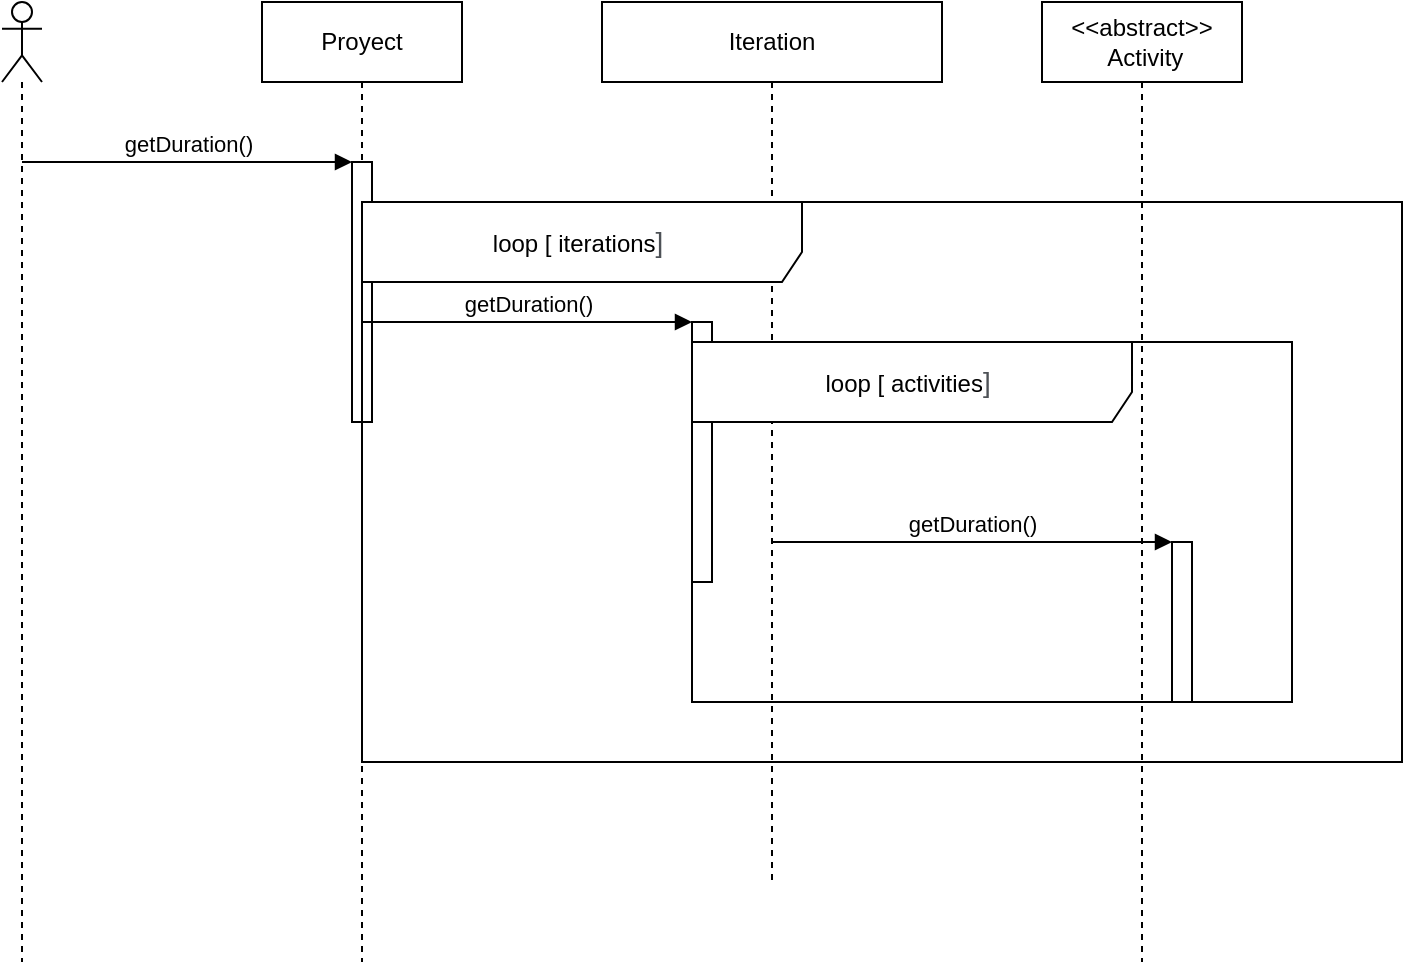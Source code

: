 <mxfile version="14.6.1" type="device"><diagram id="6GIYJBGHfACo4xqdFHk5" name="Página-1"><mxGraphModel dx="862" dy="425" grid="1" gridSize="10" guides="1" tooltips="1" connect="1" arrows="1" fold="1" page="1" pageScale="1" pageWidth="850" pageHeight="1000" math="0" shadow="0"><root><mxCell id="0"/><mxCell id="1" parent="0"/><mxCell id="5PN5GNTG0ArRklBvE2kT-1" value="" style="shape=umlLifeline;participant=umlActor;perimeter=lifelinePerimeter;whiteSpace=wrap;html=1;container=1;collapsible=0;recursiveResize=0;verticalAlign=top;spacingTop=36;outlineConnect=0;" parent="1" vertex="1"><mxGeometry x="110" y="120" width="20" height="480" as="geometry"/></mxCell><mxCell id="5PN5GNTG0ArRklBvE2kT-2" value="Proyect" style="shape=umlLifeline;perimeter=lifelinePerimeter;whiteSpace=wrap;html=1;container=1;collapsible=0;recursiveResize=0;outlineConnect=0;" parent="1" vertex="1"><mxGeometry x="240" y="120" width="100" height="480" as="geometry"/></mxCell><mxCell id="5PN5GNTG0ArRklBvE2kT-7" value="" style="html=1;points=[];perimeter=orthogonalPerimeter;" parent="5PN5GNTG0ArRklBvE2kT-2" vertex="1"><mxGeometry x="45" y="80" width="10" height="130" as="geometry"/></mxCell><mxCell id="5PN5GNTG0ArRklBvE2kT-4" value="Iteration" style="shape=umlLifeline;perimeter=lifelinePerimeter;whiteSpace=wrap;html=1;container=1;collapsible=0;recursiveResize=0;outlineConnect=0;" parent="1" vertex="1"><mxGeometry x="410" y="120" width="170" height="440" as="geometry"/></mxCell><mxCell id="5PN5GNTG0ArRklBvE2kT-10" value="" style="html=1;points=[];perimeter=orthogonalPerimeter;" parent="5PN5GNTG0ArRklBvE2kT-4" vertex="1"><mxGeometry x="45" y="160" width="10" height="130" as="geometry"/></mxCell><mxCell id="5PN5GNTG0ArRklBvE2kT-5" value="&amp;lt;&amp;lt;abstract&amp;gt;&amp;gt;&lt;br&gt;&amp;nbsp;Activity" style="shape=umlLifeline;perimeter=lifelinePerimeter;whiteSpace=wrap;html=1;container=1;collapsible=0;recursiveResize=0;outlineConnect=0;" parent="1" vertex="1"><mxGeometry x="630" y="120" width="100" height="480" as="geometry"/></mxCell><mxCell id="5PN5GNTG0ArRklBvE2kT-8" value="getDuration()" style="html=1;verticalAlign=bottom;endArrow=block;entryX=0;entryY=0;" parent="1" source="5PN5GNTG0ArRklBvE2kT-1" target="5PN5GNTG0ArRklBvE2kT-7" edge="1"><mxGeometry relative="1" as="geometry"><mxPoint x="215" y="200" as="sourcePoint"/></mxGeometry></mxCell><mxCell id="5PN5GNTG0ArRklBvE2kT-11" value="getDuration()" style="html=1;verticalAlign=bottom;endArrow=block;entryX=0;entryY=0;" parent="1" source="5PN5GNTG0ArRklBvE2kT-2" target="5PN5GNTG0ArRklBvE2kT-10" edge="1"><mxGeometry relative="1" as="geometry"><mxPoint x="415" y="280" as="sourcePoint"/></mxGeometry></mxCell><mxCell id="5PN5GNTG0ArRklBvE2kT-14" value="getDuration()" style="html=1;verticalAlign=bottom;endArrow=block;entryX=0;entryY=0;" parent="1" source="5PN5GNTG0ArRklBvE2kT-4" target="5PN5GNTG0ArRklBvE2kT-13" edge="1"><mxGeometry relative="1" as="geometry"><mxPoint x="625" y="340" as="sourcePoint"/></mxGeometry></mxCell><mxCell id="5PN5GNTG0ArRklBvE2kT-13" value="" style="html=1;points=[];perimeter=orthogonalPerimeter;" parent="1" vertex="1"><mxGeometry x="695" y="390" width="10" height="80" as="geometry"/></mxCell><mxCell id="5PN5GNTG0ArRklBvE2kT-6" value="loop [ activities&lt;span style=&quot;color: rgb(77 , 81 , 86) ; font-family: &amp;#34;arial&amp;#34; , sans-serif ; font-size: 14px ; text-align: left ; background-color: rgb(255 , 255 , 255)&quot;&gt;]&amp;nbsp;&lt;/span&gt;" style="shape=umlFrame;whiteSpace=wrap;html=1;width=220;height=40;" parent="1" vertex="1"><mxGeometry x="455" y="290" width="300" height="180" as="geometry"/></mxCell><mxCell id="5PN5GNTG0ArRklBvE2kT-16" value="loop [ iterations&lt;span style=&quot;color: rgb(77 , 81 , 86) ; font-family: &amp;#34;arial&amp;#34; , sans-serif ; font-size: 14px ; text-align: left ; background-color: rgb(255 , 255 , 255)&quot;&gt;]&amp;nbsp;&lt;/span&gt;" style="shape=umlFrame;whiteSpace=wrap;html=1;width=220;height=40;" parent="1" vertex="1"><mxGeometry x="290" y="220" width="520" height="280" as="geometry"/></mxCell></root></mxGraphModel></diagram></mxfile>